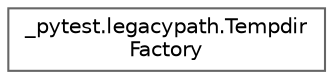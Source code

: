 digraph "Graphical Class Hierarchy"
{
 // LATEX_PDF_SIZE
  bgcolor="transparent";
  edge [fontname=Helvetica,fontsize=10,labelfontname=Helvetica,labelfontsize=10];
  node [fontname=Helvetica,fontsize=10,shape=box,height=0.2,width=0.4];
  rankdir="LR";
  Node0 [id="Node000000",label="_pytest.legacypath.Tempdir\lFactory",height=0.2,width=0.4,color="grey40", fillcolor="white", style="filled",URL="$class__pytest_1_1legacypath_1_1_tempdir_factory.html",tooltip=" "];
}
